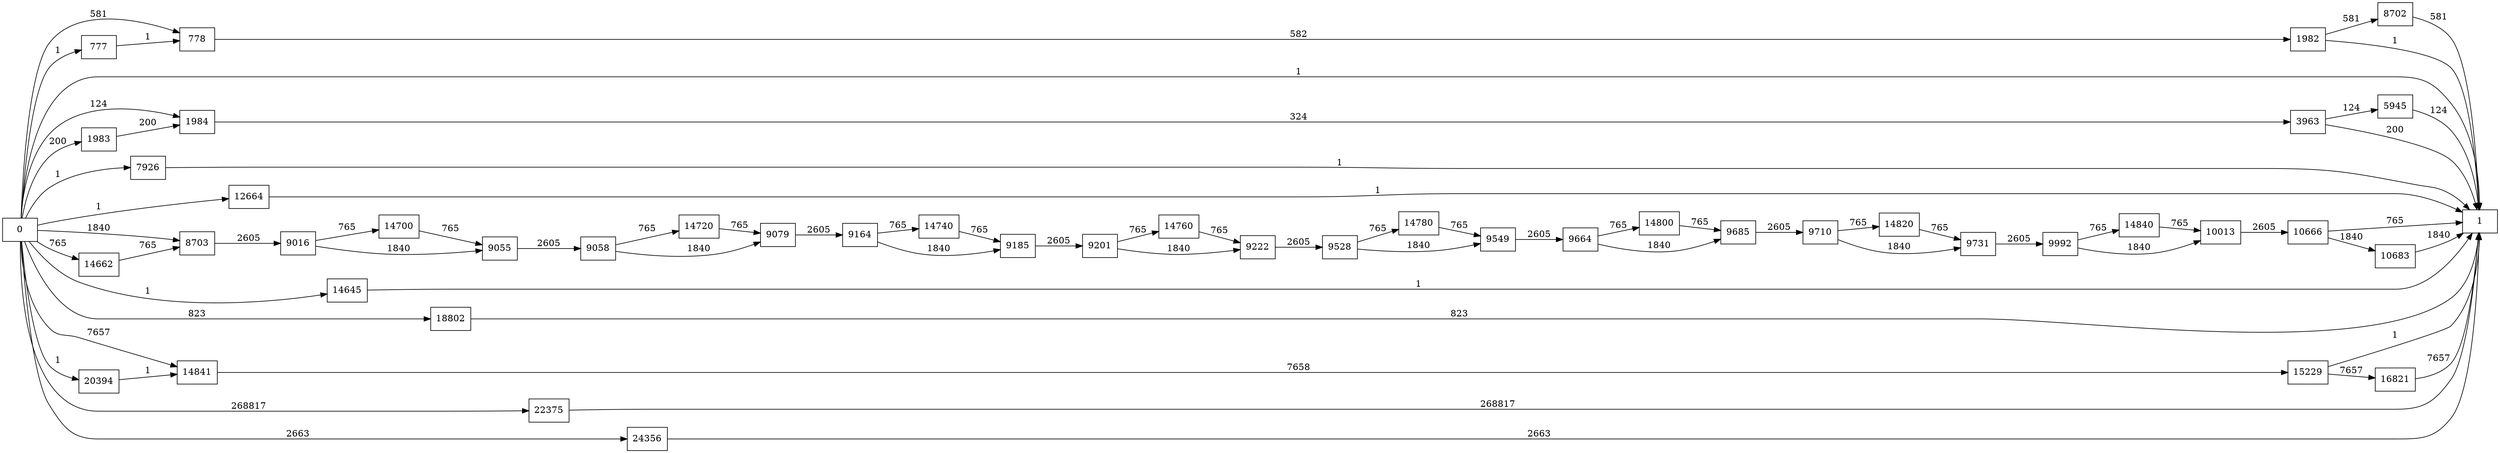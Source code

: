 digraph {
	graph [rankdir=LR]
	node [shape=rectangle]
	777 -> 778 [label=1]
	778 -> 1982 [label=582]
	1982 -> 1 [label=1]
	1982 -> 8702 [label=581]
	1983 -> 1984 [label=200]
	1984 -> 3963 [label=324]
	3963 -> 5945 [label=124]
	3963 -> 1 [label=200]
	5945 -> 1 [label=124]
	7926 -> 1 [label=1]
	8702 -> 1 [label=581]
	8703 -> 9016 [label=2605]
	9016 -> 9055 [label=1840]
	9016 -> 14700 [label=765]
	9055 -> 9058 [label=2605]
	9058 -> 9079 [label=1840]
	9058 -> 14720 [label=765]
	9079 -> 9164 [label=2605]
	9164 -> 9185 [label=1840]
	9164 -> 14740 [label=765]
	9185 -> 9201 [label=2605]
	9201 -> 9222 [label=1840]
	9201 -> 14760 [label=765]
	9222 -> 9528 [label=2605]
	9528 -> 9549 [label=1840]
	9528 -> 14780 [label=765]
	9549 -> 9664 [label=2605]
	9664 -> 9685 [label=1840]
	9664 -> 14800 [label=765]
	9685 -> 9710 [label=2605]
	9710 -> 9731 [label=1840]
	9710 -> 14820 [label=765]
	9731 -> 9992 [label=2605]
	9992 -> 10013 [label=1840]
	9992 -> 14840 [label=765]
	10013 -> 10666 [label=2605]
	10666 -> 1 [label=765]
	10666 -> 10683 [label=1840]
	10683 -> 1 [label=1840]
	12664 -> 1 [label=1]
	14645 -> 1 [label=1]
	14662 -> 8703 [label=765]
	14700 -> 9055 [label=765]
	14720 -> 9079 [label=765]
	14740 -> 9185 [label=765]
	14760 -> 9222 [label=765]
	14780 -> 9549 [label=765]
	14800 -> 9685 [label=765]
	14820 -> 9731 [label=765]
	14840 -> 10013 [label=765]
	14841 -> 15229 [label=7658]
	15229 -> 1 [label=1]
	15229 -> 16821 [label=7657]
	16821 -> 1 [label=7657]
	18802 -> 1 [label=823]
	20394 -> 14841 [label=1]
	22375 -> 1 [label=268817]
	24356 -> 1 [label=2663]
	0 -> 1983 [label=200]
	0 -> 1984 [label=124]
	0 -> 778 [label=581]
	0 -> 8703 [label=1840]
	0 -> 14841 [label=7657]
	0 -> 777 [label=1]
	0 -> 1 [label=1]
	0 -> 7926 [label=1]
	0 -> 12664 [label=1]
	0 -> 14645 [label=1]
	0 -> 14662 [label=765]
	0 -> 18802 [label=823]
	0 -> 20394 [label=1]
	0 -> 22375 [label=268817]
	0 -> 24356 [label=2663]
}
